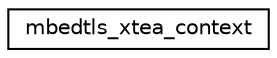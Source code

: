 digraph "Graphical Class Hierarchy"
{
 // LATEX_PDF_SIZE
  edge [fontname="Helvetica",fontsize="10",labelfontname="Helvetica",labelfontsize="10"];
  node [fontname="Helvetica",fontsize="10",shape=record];
  rankdir="LR";
  Node0 [label="mbedtls_xtea_context",height=0.2,width=0.4,color="black", fillcolor="white", style="filled",URL="$dd/df8/structmbedtls__xtea__context.html",tooltip="XTEA context structure."];
}
